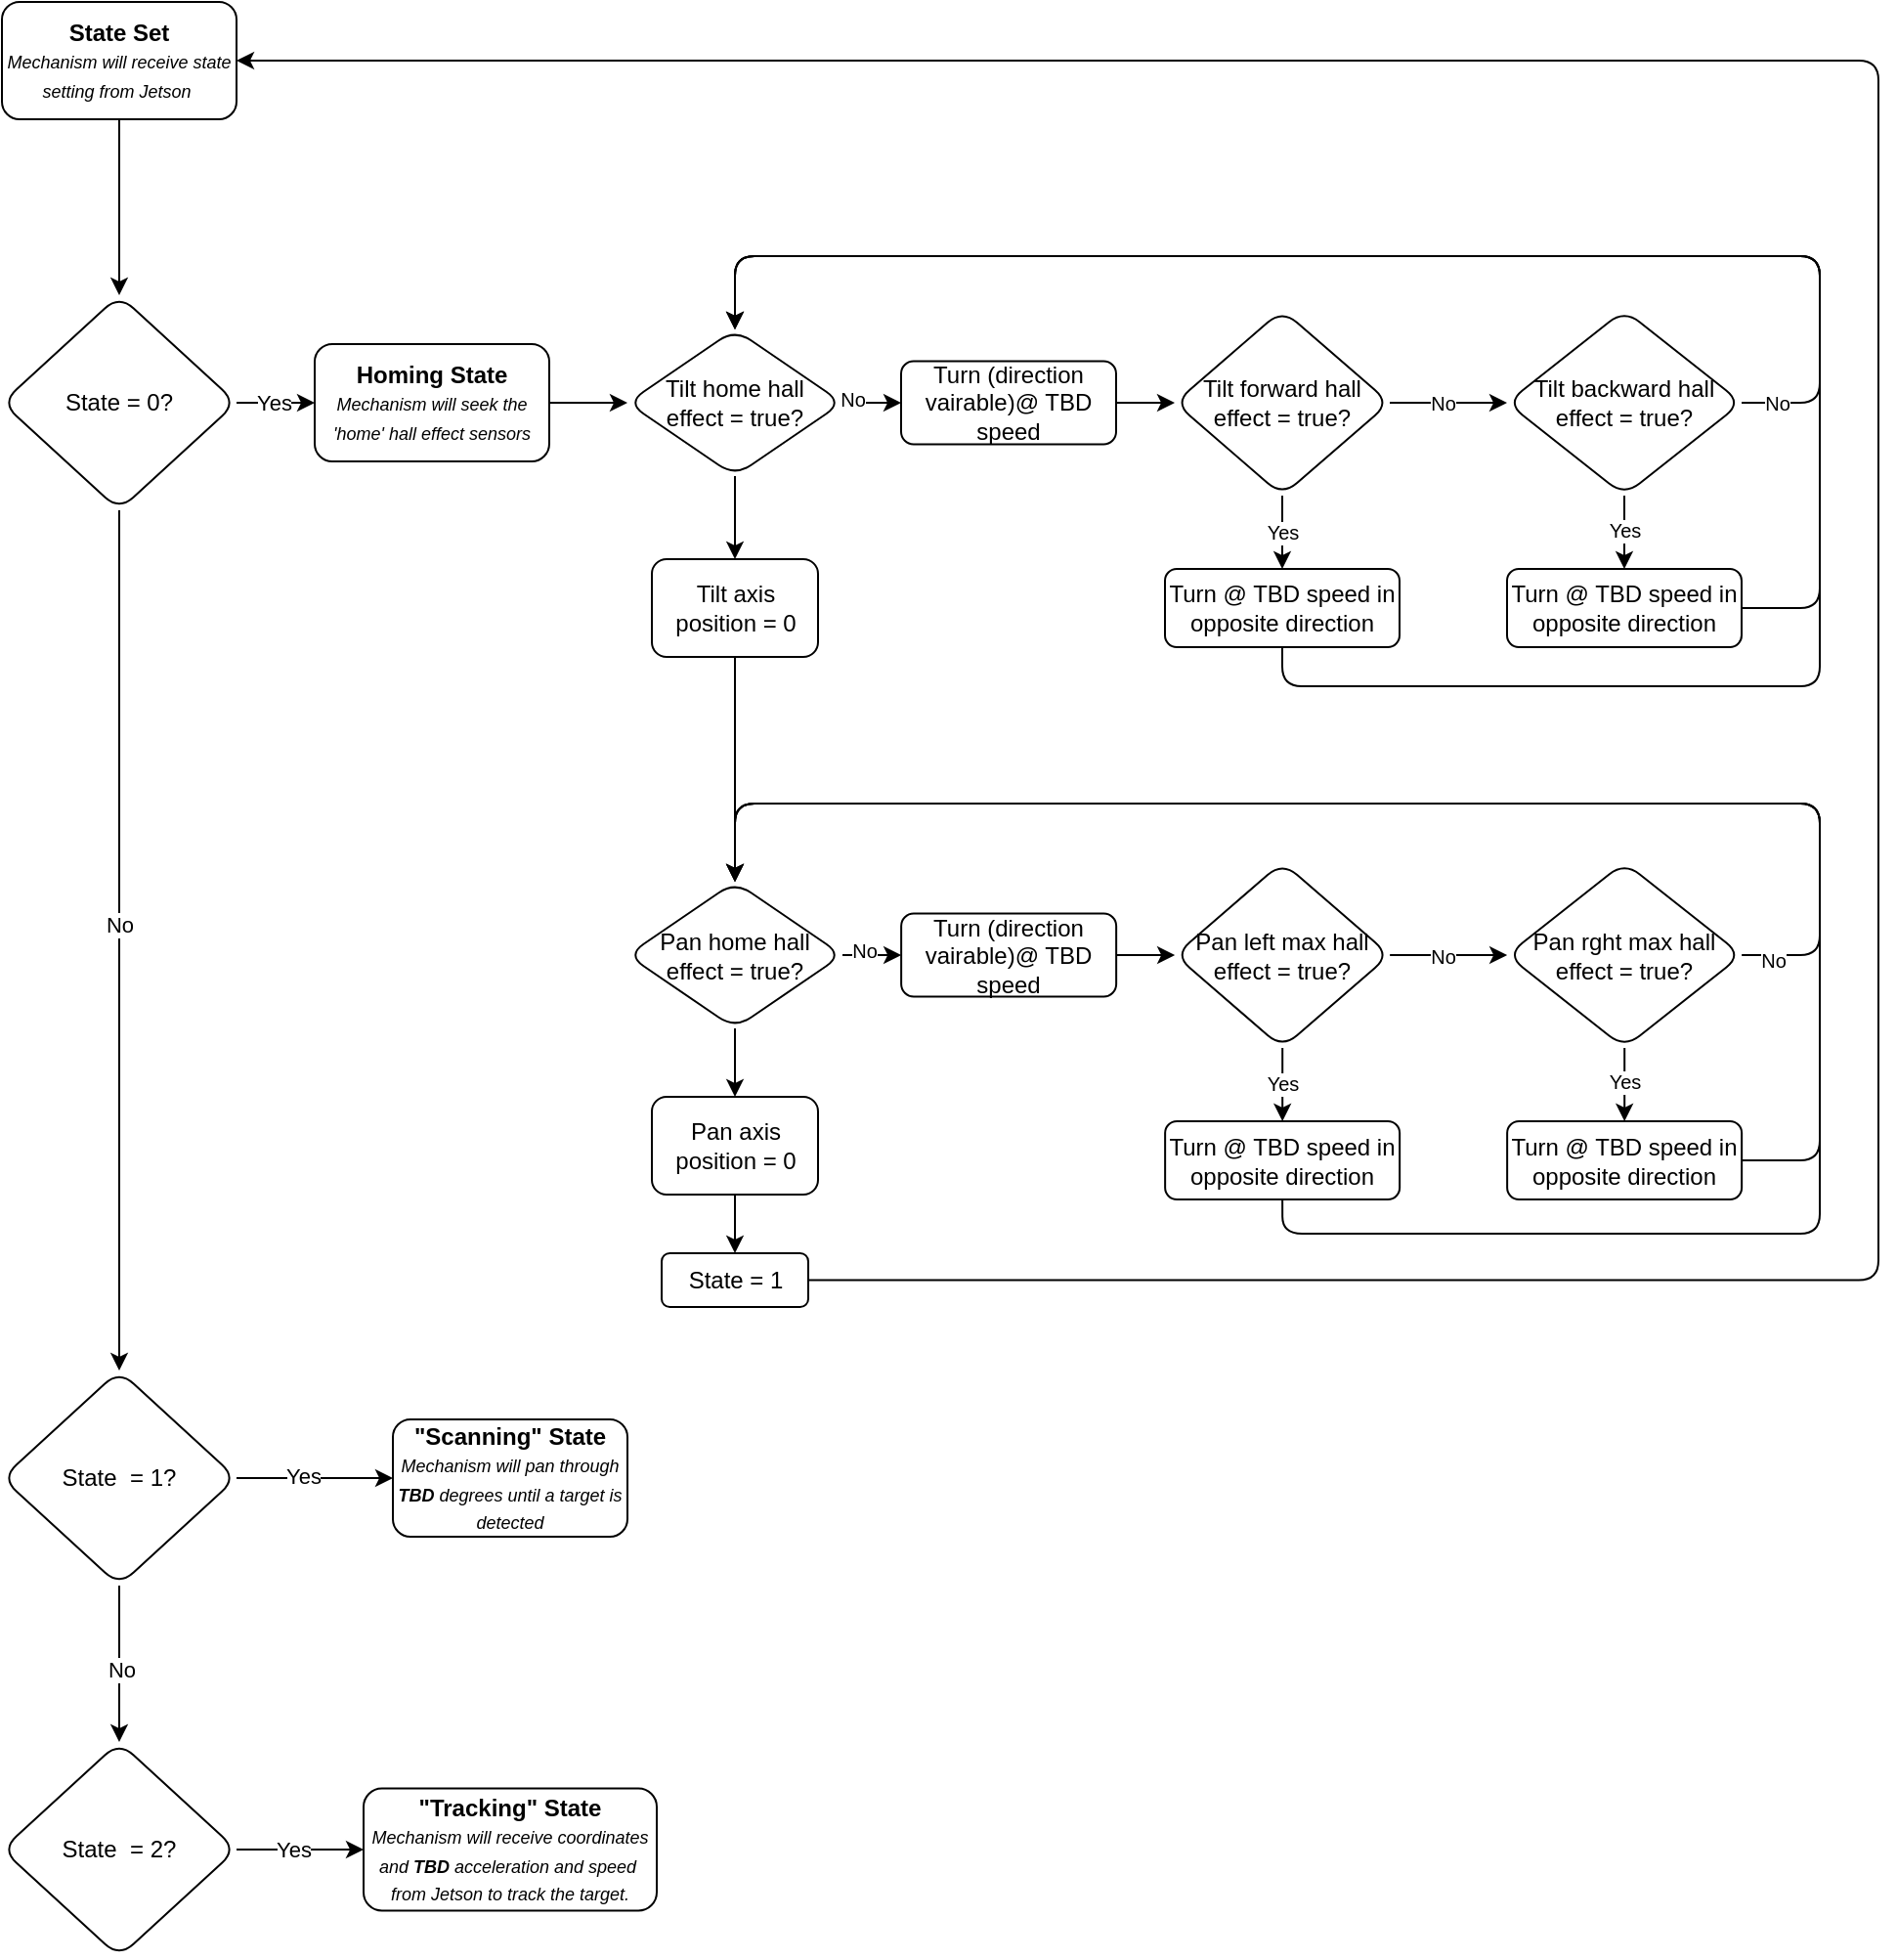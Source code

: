 <mxfile version="16.5.1" type="device"><diagram id="mK88EB6dWEXaeW3hPUoM" name="Page-1"><mxGraphModel dx="2190" dy="1235" grid="1" gridSize="10" guides="1" tooltips="1" connect="1" arrows="1" fold="1" page="1" pageScale="1" pageWidth="1654" pageHeight="2336" math="0" shadow="0"><root><mxCell id="0"/><mxCell id="1" parent="0"/><mxCell id="jMhxokeX2hPLE68Mleyh-3" value="" style="edgeStyle=orthogonalEdgeStyle;rounded=0;orthogonalLoop=1;jettySize=auto;html=1;" edge="1" parent="1" source="jMhxokeX2hPLE68Mleyh-1" target="jMhxokeX2hPLE68Mleyh-2"><mxGeometry relative="1" as="geometry"/></mxCell><mxCell id="jMhxokeX2hPLE68Mleyh-1" value="&lt;b&gt;State Set&lt;/b&gt;&lt;br&gt;&lt;i&gt;&lt;font style=&quot;font-size: 9px&quot;&gt;Mechanism will receive state setting from Jetson&amp;nbsp;&lt;/font&gt;&lt;/i&gt;" style="rounded=1;whiteSpace=wrap;html=1;" vertex="1" parent="1"><mxGeometry x="140" y="30" width="120" height="60" as="geometry"/></mxCell><mxCell id="jMhxokeX2hPLE68Mleyh-5" value="" style="edgeStyle=orthogonalEdgeStyle;rounded=0;orthogonalLoop=1;jettySize=auto;html=1;" edge="1" parent="1" source="jMhxokeX2hPLE68Mleyh-2" target="jMhxokeX2hPLE68Mleyh-4"><mxGeometry relative="1" as="geometry"/></mxCell><mxCell id="jMhxokeX2hPLE68Mleyh-17" value="Yes" style="edgeLabel;html=1;align=center;verticalAlign=middle;resizable=0;points=[];" vertex="1" connectable="0" parent="jMhxokeX2hPLE68Mleyh-5"><mxGeometry x="-0.075" y="1" relative="1" as="geometry"><mxPoint y="1" as="offset"/></mxGeometry></mxCell><mxCell id="jMhxokeX2hPLE68Mleyh-8" value="" style="edgeStyle=orthogonalEdgeStyle;rounded=0;orthogonalLoop=1;jettySize=auto;html=1;" edge="1" parent="1" source="jMhxokeX2hPLE68Mleyh-2" target="jMhxokeX2hPLE68Mleyh-7"><mxGeometry relative="1" as="geometry"/></mxCell><mxCell id="jMhxokeX2hPLE68Mleyh-18" value="No" style="edgeLabel;html=1;align=center;verticalAlign=middle;resizable=0;points=[];" vertex="1" connectable="0" parent="jMhxokeX2hPLE68Mleyh-8"><mxGeometry x="-0.037" relative="1" as="geometry"><mxPoint as="offset"/></mxGeometry></mxCell><mxCell id="jMhxokeX2hPLE68Mleyh-2" value="State = 0?" style="rhombus;whiteSpace=wrap;html=1;rounded=1;" vertex="1" parent="1"><mxGeometry x="140" y="180" width="120" height="110" as="geometry"/></mxCell><mxCell id="jMhxokeX2hPLE68Mleyh-28" value="" style="edgeStyle=orthogonalEdgeStyle;rounded=0;orthogonalLoop=1;jettySize=auto;html=1;fontSize=9;" edge="1" parent="1" source="jMhxokeX2hPLE68Mleyh-4" target="jMhxokeX2hPLE68Mleyh-27"><mxGeometry relative="1" as="geometry"/></mxCell><mxCell id="jMhxokeX2hPLE68Mleyh-4" value="&lt;b&gt;Homing State&lt;br&gt;&lt;/b&gt;&lt;i&gt;&lt;font style=&quot;font-size: 9px&quot;&gt;Mechanism will seek the 'home' hall effect sensors&lt;/font&gt;&lt;/i&gt;" style="whiteSpace=wrap;html=1;rounded=1;" vertex="1" parent="1"><mxGeometry x="300" y="205" width="120" height="60" as="geometry"/></mxCell><mxCell id="jMhxokeX2hPLE68Mleyh-10" value="" style="edgeStyle=orthogonalEdgeStyle;rounded=0;orthogonalLoop=1;jettySize=auto;html=1;" edge="1" parent="1" source="jMhxokeX2hPLE68Mleyh-7" target="jMhxokeX2hPLE68Mleyh-9"><mxGeometry relative="1" as="geometry"/></mxCell><mxCell id="jMhxokeX2hPLE68Mleyh-19" value="Yes" style="edgeLabel;html=1;align=center;verticalAlign=middle;resizable=0;points=[];" vertex="1" connectable="0" parent="jMhxokeX2hPLE68Mleyh-10"><mxGeometry x="-0.15" y="2" relative="1" as="geometry"><mxPoint y="1" as="offset"/></mxGeometry></mxCell><mxCell id="jMhxokeX2hPLE68Mleyh-14" value="" style="edgeStyle=orthogonalEdgeStyle;rounded=0;orthogonalLoop=1;jettySize=auto;html=1;" edge="1" parent="1" source="jMhxokeX2hPLE68Mleyh-7" target="jMhxokeX2hPLE68Mleyh-13"><mxGeometry relative="1" as="geometry"/></mxCell><mxCell id="jMhxokeX2hPLE68Mleyh-20" value="No" style="edgeLabel;html=1;align=center;verticalAlign=middle;resizable=0;points=[];" vertex="1" connectable="0" parent="jMhxokeX2hPLE68Mleyh-14"><mxGeometry x="0.075" y="1" relative="1" as="geometry"><mxPoint as="offset"/></mxGeometry></mxCell><mxCell id="jMhxokeX2hPLE68Mleyh-7" value="State&amp;nbsp; = 1?" style="rhombus;whiteSpace=wrap;html=1;rounded=1;" vertex="1" parent="1"><mxGeometry x="140" y="730" width="120" height="110" as="geometry"/></mxCell><mxCell id="jMhxokeX2hPLE68Mleyh-9" value="&lt;b&gt;&quot;Scanning&quot; State&lt;br style=&quot;font-size: 11px&quot;&gt;&lt;/b&gt;&lt;font size=&quot;1&quot;&gt;&lt;i style=&quot;font-size: 9px&quot;&gt;Mechanism will pan through &lt;b&gt;TBD&lt;/b&gt;&amp;nbsp;degrees until a target is detected&lt;/i&gt;&lt;/font&gt;" style="whiteSpace=wrap;html=1;rounded=1;" vertex="1" parent="1"><mxGeometry x="340" y="755" width="120" height="60" as="geometry"/></mxCell><mxCell id="jMhxokeX2hPLE68Mleyh-16" value="" style="edgeStyle=orthogonalEdgeStyle;rounded=0;orthogonalLoop=1;jettySize=auto;html=1;" edge="1" parent="1" source="jMhxokeX2hPLE68Mleyh-13" target="jMhxokeX2hPLE68Mleyh-15"><mxGeometry relative="1" as="geometry"/></mxCell><mxCell id="jMhxokeX2hPLE68Mleyh-21" value="Yes" style="edgeLabel;html=1;align=center;verticalAlign=middle;resizable=0;points=[];" vertex="1" connectable="0" parent="jMhxokeX2hPLE68Mleyh-16"><mxGeometry x="-0.125" y="1" relative="1" as="geometry"><mxPoint y="1" as="offset"/></mxGeometry></mxCell><mxCell id="jMhxokeX2hPLE68Mleyh-13" value="State&amp;nbsp; = 2?" style="rhombus;whiteSpace=wrap;html=1;rounded=1;" vertex="1" parent="1"><mxGeometry x="140" y="920" width="120" height="110" as="geometry"/></mxCell><mxCell id="jMhxokeX2hPLE68Mleyh-15" value="&lt;b&gt;&quot;Tracking&quot; State&lt;br style=&quot;font-size: 13px&quot;&gt;&lt;/b&gt;&lt;font style=&quot;font-size: 9px&quot;&gt;&lt;i&gt;Mechanism will receive coordinates and &lt;b&gt;TBD&lt;/b&gt; acceleration and speed&amp;nbsp; from Jetson to track the target.&lt;/i&gt;&lt;/font&gt;" style="whiteSpace=wrap;html=1;rounded=1;" vertex="1" parent="1"><mxGeometry x="325" y="943.75" width="150" height="62.5" as="geometry"/></mxCell><mxCell id="jMhxokeX2hPLE68Mleyh-30" value="" style="edgeStyle=orthogonalEdgeStyle;rounded=0;orthogonalLoop=1;jettySize=auto;html=1;fontSize=10;" edge="1" parent="1" source="jMhxokeX2hPLE68Mleyh-27" target="jMhxokeX2hPLE68Mleyh-29"><mxGeometry relative="1" as="geometry"/></mxCell><mxCell id="jMhxokeX2hPLE68Mleyh-33" value="No" style="edgeLabel;html=1;align=center;verticalAlign=middle;resizable=0;points=[];fontSize=10;" vertex="1" connectable="0" parent="jMhxokeX2hPLE68Mleyh-30"><mxGeometry x="-0.693" y="2" relative="1" as="geometry"><mxPoint as="offset"/></mxGeometry></mxCell><mxCell id="jMhxokeX2hPLE68Mleyh-89" value="" style="edgeStyle=orthogonalEdgeStyle;rounded=1;orthogonalLoop=1;jettySize=auto;html=1;fontSize=10;" edge="1" parent="1" source="jMhxokeX2hPLE68Mleyh-27" target="jMhxokeX2hPLE68Mleyh-88"><mxGeometry relative="1" as="geometry"/></mxCell><mxCell id="jMhxokeX2hPLE68Mleyh-27" value="Tilt home hall &lt;br&gt;effect = true?" style="rhombus;whiteSpace=wrap;html=1;rounded=1;" vertex="1" parent="1"><mxGeometry x="460" y="197.5" width="110" height="75" as="geometry"/></mxCell><mxCell id="jMhxokeX2hPLE68Mleyh-32" value="" style="edgeStyle=orthogonalEdgeStyle;rounded=0;orthogonalLoop=1;jettySize=auto;html=1;fontSize=10;" edge="1" parent="1" source="jMhxokeX2hPLE68Mleyh-29" target="jMhxokeX2hPLE68Mleyh-31"><mxGeometry relative="1" as="geometry"/></mxCell><mxCell id="jMhxokeX2hPLE68Mleyh-29" value="Turn (direction vairable)@ TBD speed" style="whiteSpace=wrap;html=1;rounded=1;" vertex="1" parent="1"><mxGeometry x="600" y="213.75" width="110" height="42.5" as="geometry"/></mxCell><mxCell id="jMhxokeX2hPLE68Mleyh-35" value="" style="edgeStyle=orthogonalEdgeStyle;rounded=0;orthogonalLoop=1;jettySize=auto;html=1;fontSize=10;" edge="1" parent="1" source="jMhxokeX2hPLE68Mleyh-31" target="jMhxokeX2hPLE68Mleyh-34"><mxGeometry relative="1" as="geometry"/></mxCell><mxCell id="jMhxokeX2hPLE68Mleyh-36" value="No" style="edgeLabel;html=1;align=center;verticalAlign=middle;resizable=0;points=[];fontSize=10;" vertex="1" connectable="0" parent="jMhxokeX2hPLE68Mleyh-35"><mxGeometry x="-0.112" y="-3" relative="1" as="geometry"><mxPoint y="-3" as="offset"/></mxGeometry></mxCell><mxCell id="jMhxokeX2hPLE68Mleyh-41" value="" style="edgeStyle=orthogonalEdgeStyle;rounded=1;orthogonalLoop=1;jettySize=auto;html=1;fontSize=10;" edge="1" parent="1" source="jMhxokeX2hPLE68Mleyh-31" target="jMhxokeX2hPLE68Mleyh-40"><mxGeometry relative="1" as="geometry"/></mxCell><mxCell id="jMhxokeX2hPLE68Mleyh-42" value="Yes" style="edgeLabel;html=1;align=center;verticalAlign=middle;resizable=0;points=[];fontSize=10;" vertex="1" connectable="0" parent="jMhxokeX2hPLE68Mleyh-41"><mxGeometry x="-0.772" y="-1" relative="1" as="geometry"><mxPoint x="1" y="13" as="offset"/></mxGeometry></mxCell><mxCell id="jMhxokeX2hPLE68Mleyh-31" value="Tilt forward hall effect = true?" style="rhombus;whiteSpace=wrap;html=1;rounded=1;" vertex="1" parent="1"><mxGeometry x="740" y="187.5" width="110" height="95" as="geometry"/></mxCell><mxCell id="jMhxokeX2hPLE68Mleyh-38" style="edgeStyle=orthogonalEdgeStyle;rounded=1;orthogonalLoop=1;jettySize=auto;html=1;exitX=1;exitY=0.5;exitDx=0;exitDy=0;entryX=0.5;entryY=0;entryDx=0;entryDy=0;fontSize=10;" edge="1" parent="1" source="jMhxokeX2hPLE68Mleyh-34" target="jMhxokeX2hPLE68Mleyh-27"><mxGeometry relative="1" as="geometry"><Array as="points"><mxPoint x="1070" y="235"/><mxPoint x="1070" y="160"/><mxPoint x="515" y="160"/></Array></mxGeometry></mxCell><mxCell id="jMhxokeX2hPLE68Mleyh-39" value="No" style="edgeLabel;html=1;align=center;verticalAlign=middle;resizable=0;points=[];fontSize=10;" vertex="1" connectable="0" parent="jMhxokeX2hPLE68Mleyh-38"><mxGeometry x="-0.949" relative="1" as="geometry"><mxPoint as="offset"/></mxGeometry></mxCell><mxCell id="jMhxokeX2hPLE68Mleyh-44" value="" style="edgeStyle=orthogonalEdgeStyle;rounded=1;orthogonalLoop=1;jettySize=auto;html=1;fontSize=10;" edge="1" parent="1" source="jMhxokeX2hPLE68Mleyh-34" target="jMhxokeX2hPLE68Mleyh-43"><mxGeometry relative="1" as="geometry"/></mxCell><mxCell id="jMhxokeX2hPLE68Mleyh-45" value="Yes" style="edgeLabel;html=1;align=center;verticalAlign=middle;resizable=0;points=[];fontSize=10;" vertex="1" connectable="0" parent="jMhxokeX2hPLE68Mleyh-44"><mxGeometry x="-0.205" relative="1" as="geometry"><mxPoint as="offset"/></mxGeometry></mxCell><mxCell id="jMhxokeX2hPLE68Mleyh-34" value="Tilt backward hall effect = true?" style="rhombus;whiteSpace=wrap;html=1;rounded=1;" vertex="1" parent="1"><mxGeometry x="910" y="187.5" width="120" height="95" as="geometry"/></mxCell><mxCell id="jMhxokeX2hPLE68Mleyh-48" style="edgeStyle=orthogonalEdgeStyle;rounded=1;orthogonalLoop=1;jettySize=auto;html=1;exitX=0.5;exitY=1;exitDx=0;exitDy=0;entryX=0.5;entryY=0;entryDx=0;entryDy=0;fontSize=10;" edge="1" parent="1" source="jMhxokeX2hPLE68Mleyh-40" target="jMhxokeX2hPLE68Mleyh-27"><mxGeometry relative="1" as="geometry"><Array as="points"><mxPoint x="795" y="380"/><mxPoint x="1070" y="380"/><mxPoint x="1070" y="160"/><mxPoint x="515" y="160"/></Array></mxGeometry></mxCell><mxCell id="jMhxokeX2hPLE68Mleyh-40" value="Turn @ TBD speed in opposite direction" style="whiteSpace=wrap;html=1;rounded=1;" vertex="1" parent="1"><mxGeometry x="735" y="320" width="120" height="40" as="geometry"/></mxCell><mxCell id="jMhxokeX2hPLE68Mleyh-47" style="edgeStyle=orthogonalEdgeStyle;rounded=1;orthogonalLoop=1;jettySize=auto;html=1;exitX=1;exitY=0.5;exitDx=0;exitDy=0;entryX=0.5;entryY=0;entryDx=0;entryDy=0;fontSize=10;" edge="1" parent="1" source="jMhxokeX2hPLE68Mleyh-43" target="jMhxokeX2hPLE68Mleyh-27"><mxGeometry relative="1" as="geometry"><Array as="points"><mxPoint x="1070" y="340"/><mxPoint x="1070" y="160"/><mxPoint x="515" y="160"/></Array></mxGeometry></mxCell><mxCell id="jMhxokeX2hPLE68Mleyh-43" value="&lt;span&gt;Turn @ TBD speed in opposite direction&lt;/span&gt;" style="whiteSpace=wrap;html=1;rounded=1;" vertex="1" parent="1"><mxGeometry x="910" y="320" width="120" height="40" as="geometry"/></mxCell><mxCell id="jMhxokeX2hPLE68Mleyh-67" style="edgeStyle=orthogonalEdgeStyle;rounded=1;orthogonalLoop=1;jettySize=auto;html=1;exitX=1;exitY=0.5;exitDx=0;exitDy=0;entryX=0;entryY=0.5;entryDx=0;entryDy=0;fontSize=10;" edge="1" parent="1" source="jMhxokeX2hPLE68Mleyh-50" target="jMhxokeX2hPLE68Mleyh-55"><mxGeometry relative="1" as="geometry"/></mxCell><mxCell id="jMhxokeX2hPLE68Mleyh-73" value="No" style="edgeLabel;html=1;align=center;verticalAlign=middle;resizable=0;points=[];fontSize=10;" vertex="1" connectable="0" parent="jMhxokeX2hPLE68Mleyh-67"><mxGeometry x="-0.293" y="3" relative="1" as="geometry"><mxPoint as="offset"/></mxGeometry></mxCell><mxCell id="jMhxokeX2hPLE68Mleyh-95" style="edgeStyle=orthogonalEdgeStyle;rounded=1;orthogonalLoop=1;jettySize=auto;html=1;exitX=0.5;exitY=1;exitDx=0;exitDy=0;entryX=0.5;entryY=0;entryDx=0;entryDy=0;fontSize=10;" edge="1" parent="1" source="jMhxokeX2hPLE68Mleyh-50" target="jMhxokeX2hPLE68Mleyh-94"><mxGeometry relative="1" as="geometry"/></mxCell><mxCell id="jMhxokeX2hPLE68Mleyh-50" value="Pan home hall &lt;br&gt;effect = true?" style="rhombus;whiteSpace=wrap;html=1;rounded=1;" vertex="1" parent="1"><mxGeometry x="460" y="480" width="110" height="75" as="geometry"/></mxCell><mxCell id="jMhxokeX2hPLE68Mleyh-54" value="" style="edgeStyle=orthogonalEdgeStyle;rounded=0;orthogonalLoop=1;jettySize=auto;html=1;fontSize=10;" edge="1" parent="1" source="jMhxokeX2hPLE68Mleyh-55" target="jMhxokeX2hPLE68Mleyh-60"><mxGeometry relative="1" as="geometry"/></mxCell><mxCell id="jMhxokeX2hPLE68Mleyh-55" value="Turn (direction vairable)@ TBD speed" style="whiteSpace=wrap;html=1;rounded=1;" vertex="1" parent="1"><mxGeometry x="600.07" y="496.25" width="110" height="42.5" as="geometry"/></mxCell><mxCell id="jMhxokeX2hPLE68Mleyh-56" value="" style="edgeStyle=orthogonalEdgeStyle;rounded=0;orthogonalLoop=1;jettySize=auto;html=1;fontSize=10;" edge="1" parent="1" source="jMhxokeX2hPLE68Mleyh-60" target="jMhxokeX2hPLE68Mleyh-64"><mxGeometry relative="1" as="geometry"/></mxCell><mxCell id="jMhxokeX2hPLE68Mleyh-57" value="No" style="edgeLabel;html=1;align=center;verticalAlign=middle;resizable=0;points=[];fontSize=10;" vertex="1" connectable="0" parent="jMhxokeX2hPLE68Mleyh-56"><mxGeometry x="-0.112" y="-3" relative="1" as="geometry"><mxPoint y="-3" as="offset"/></mxGeometry></mxCell><mxCell id="jMhxokeX2hPLE68Mleyh-58" value="" style="edgeStyle=orthogonalEdgeStyle;rounded=1;orthogonalLoop=1;jettySize=auto;html=1;fontSize=10;" edge="1" parent="1" source="jMhxokeX2hPLE68Mleyh-60" target="jMhxokeX2hPLE68Mleyh-65"><mxGeometry relative="1" as="geometry"/></mxCell><mxCell id="jMhxokeX2hPLE68Mleyh-59" value="Yes" style="edgeLabel;html=1;align=center;verticalAlign=middle;resizable=0;points=[];fontSize=10;" vertex="1" connectable="0" parent="jMhxokeX2hPLE68Mleyh-58"><mxGeometry x="-0.772" y="-1" relative="1" as="geometry"><mxPoint x="1" y="13" as="offset"/></mxGeometry></mxCell><mxCell id="jMhxokeX2hPLE68Mleyh-60" value="Pan left max hall effect = true?" style="rhombus;whiteSpace=wrap;html=1;rounded=1;" vertex="1" parent="1"><mxGeometry x="740.07" y="470" width="110" height="95" as="geometry"/></mxCell><mxCell id="jMhxokeX2hPLE68Mleyh-62" value="" style="edgeStyle=orthogonalEdgeStyle;rounded=1;orthogonalLoop=1;jettySize=auto;html=1;fontSize=10;" edge="1" parent="1" source="jMhxokeX2hPLE68Mleyh-64" target="jMhxokeX2hPLE68Mleyh-66"><mxGeometry relative="1" as="geometry"/></mxCell><mxCell id="jMhxokeX2hPLE68Mleyh-63" value="Yes" style="edgeLabel;html=1;align=center;verticalAlign=middle;resizable=0;points=[];fontSize=10;" vertex="1" connectable="0" parent="jMhxokeX2hPLE68Mleyh-62"><mxGeometry x="-0.205" relative="1" as="geometry"><mxPoint as="offset"/></mxGeometry></mxCell><mxCell id="jMhxokeX2hPLE68Mleyh-68" style="edgeStyle=orthogonalEdgeStyle;rounded=1;orthogonalLoop=1;jettySize=auto;html=1;exitX=1;exitY=0.5;exitDx=0;exitDy=0;entryX=0.5;entryY=0;entryDx=0;entryDy=0;fontSize=10;" edge="1" parent="1" source="jMhxokeX2hPLE68Mleyh-64" target="jMhxokeX2hPLE68Mleyh-50"><mxGeometry relative="1" as="geometry"><Array as="points"><mxPoint x="1070" y="517"/><mxPoint x="1070" y="440"/><mxPoint x="515" y="440"/></Array></mxGeometry></mxCell><mxCell id="jMhxokeX2hPLE68Mleyh-69" value="No" style="edgeLabel;html=1;align=center;verticalAlign=middle;resizable=0;points=[];fontSize=10;" vertex="1" connectable="0" parent="jMhxokeX2hPLE68Mleyh-68"><mxGeometry x="-0.956" y="-2" relative="1" as="geometry"><mxPoint as="offset"/></mxGeometry></mxCell><mxCell id="jMhxokeX2hPLE68Mleyh-64" value="Pan rght max hall effect = true?" style="rhombus;whiteSpace=wrap;html=1;rounded=1;" vertex="1" parent="1"><mxGeometry x="910.07" y="470" width="120" height="95" as="geometry"/></mxCell><mxCell id="jMhxokeX2hPLE68Mleyh-72" style="edgeStyle=orthogonalEdgeStyle;rounded=1;orthogonalLoop=1;jettySize=auto;html=1;exitX=0.5;exitY=1;exitDx=0;exitDy=0;entryX=0.5;entryY=0;entryDx=0;entryDy=0;fontSize=10;" edge="1" parent="1" source="jMhxokeX2hPLE68Mleyh-65" target="jMhxokeX2hPLE68Mleyh-50"><mxGeometry relative="1" as="geometry"><Array as="points"><mxPoint x="795" y="660"/><mxPoint x="1070" y="660"/><mxPoint x="1070" y="440"/><mxPoint x="515" y="440"/></Array></mxGeometry></mxCell><mxCell id="jMhxokeX2hPLE68Mleyh-65" value="Turn @ TBD speed in opposite direction" style="whiteSpace=wrap;html=1;rounded=1;" vertex="1" parent="1"><mxGeometry x="735.07" y="602.5" width="120" height="40" as="geometry"/></mxCell><mxCell id="jMhxokeX2hPLE68Mleyh-70" style="edgeStyle=orthogonalEdgeStyle;rounded=1;orthogonalLoop=1;jettySize=auto;html=1;exitX=1;exitY=0.5;exitDx=0;exitDy=0;entryX=0.5;entryY=0;entryDx=0;entryDy=0;fontSize=10;" edge="1" parent="1" source="jMhxokeX2hPLE68Mleyh-66" target="jMhxokeX2hPLE68Mleyh-50"><mxGeometry relative="1" as="geometry"><Array as="points"><mxPoint x="1070" y="623"/><mxPoint x="1070" y="440"/><mxPoint x="515" y="440"/></Array></mxGeometry></mxCell><mxCell id="jMhxokeX2hPLE68Mleyh-66" value="&lt;span&gt;Turn @ TBD speed in opposite direction&lt;/span&gt;" style="whiteSpace=wrap;html=1;rounded=1;" vertex="1" parent="1"><mxGeometry x="910.07" y="602.5" width="120" height="40" as="geometry"/></mxCell><mxCell id="jMhxokeX2hPLE68Mleyh-77" style="edgeStyle=orthogonalEdgeStyle;rounded=1;orthogonalLoop=1;jettySize=auto;html=1;exitX=1;exitY=0.5;exitDx=0;exitDy=0;entryX=1;entryY=0.5;entryDx=0;entryDy=0;fontSize=10;" edge="1" parent="1" source="jMhxokeX2hPLE68Mleyh-74" target="jMhxokeX2hPLE68Mleyh-1"><mxGeometry relative="1" as="geometry"><Array as="points"><mxPoint x="1100" y="684"/><mxPoint x="1100" y="60"/></Array></mxGeometry></mxCell><mxCell id="jMhxokeX2hPLE68Mleyh-74" value="State = 1" style="whiteSpace=wrap;html=1;rounded=1;" vertex="1" parent="1"><mxGeometry x="477.5" y="670" width="75" height="27.5" as="geometry"/></mxCell><mxCell id="jMhxokeX2hPLE68Mleyh-90" style="edgeStyle=orthogonalEdgeStyle;rounded=1;orthogonalLoop=1;jettySize=auto;html=1;exitX=0.5;exitY=1;exitDx=0;exitDy=0;entryX=0.5;entryY=0;entryDx=0;entryDy=0;fontSize=10;" edge="1" parent="1" source="jMhxokeX2hPLE68Mleyh-88" target="jMhxokeX2hPLE68Mleyh-50"><mxGeometry relative="1" as="geometry"/></mxCell><mxCell id="jMhxokeX2hPLE68Mleyh-88" value="Tilt axis position = 0" style="whiteSpace=wrap;html=1;rounded=1;" vertex="1" parent="1"><mxGeometry x="472.5" y="315" width="85" height="50" as="geometry"/></mxCell><mxCell id="jMhxokeX2hPLE68Mleyh-96" value="" style="edgeStyle=orthogonalEdgeStyle;rounded=1;orthogonalLoop=1;jettySize=auto;html=1;fontSize=10;" edge="1" parent="1" source="jMhxokeX2hPLE68Mleyh-94" target="jMhxokeX2hPLE68Mleyh-74"><mxGeometry relative="1" as="geometry"/></mxCell><mxCell id="jMhxokeX2hPLE68Mleyh-94" value="Pan axis position = 0" style="whiteSpace=wrap;html=1;rounded=1;" vertex="1" parent="1"><mxGeometry x="472.5" y="590" width="85" height="50" as="geometry"/></mxCell></root></mxGraphModel></diagram></mxfile>